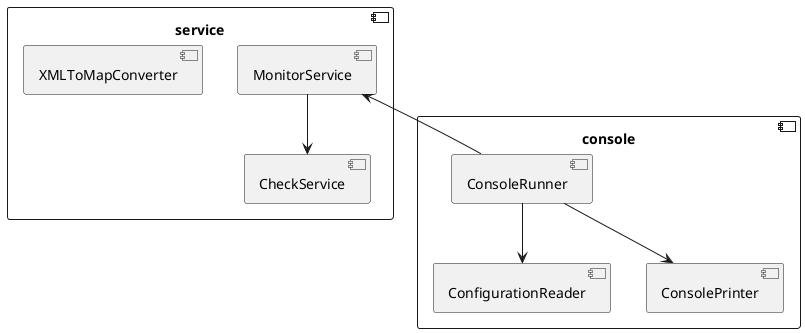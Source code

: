 @startuml

component service {

	component CheckService
	
	component MonitorService
	
	component XMLToMapConverter
	
	MonitorService --> CheckService

}

component console {

	component ConsoleRunner
	
	component ConfigurationReader
	
	component ConsolePrinter
	
	ConsoleRunner --> ConfigurationReader
	ConsoleRunner --> ConsolePrinter
	ConsoleRunner -UP-> MonitorService

}

@enduml